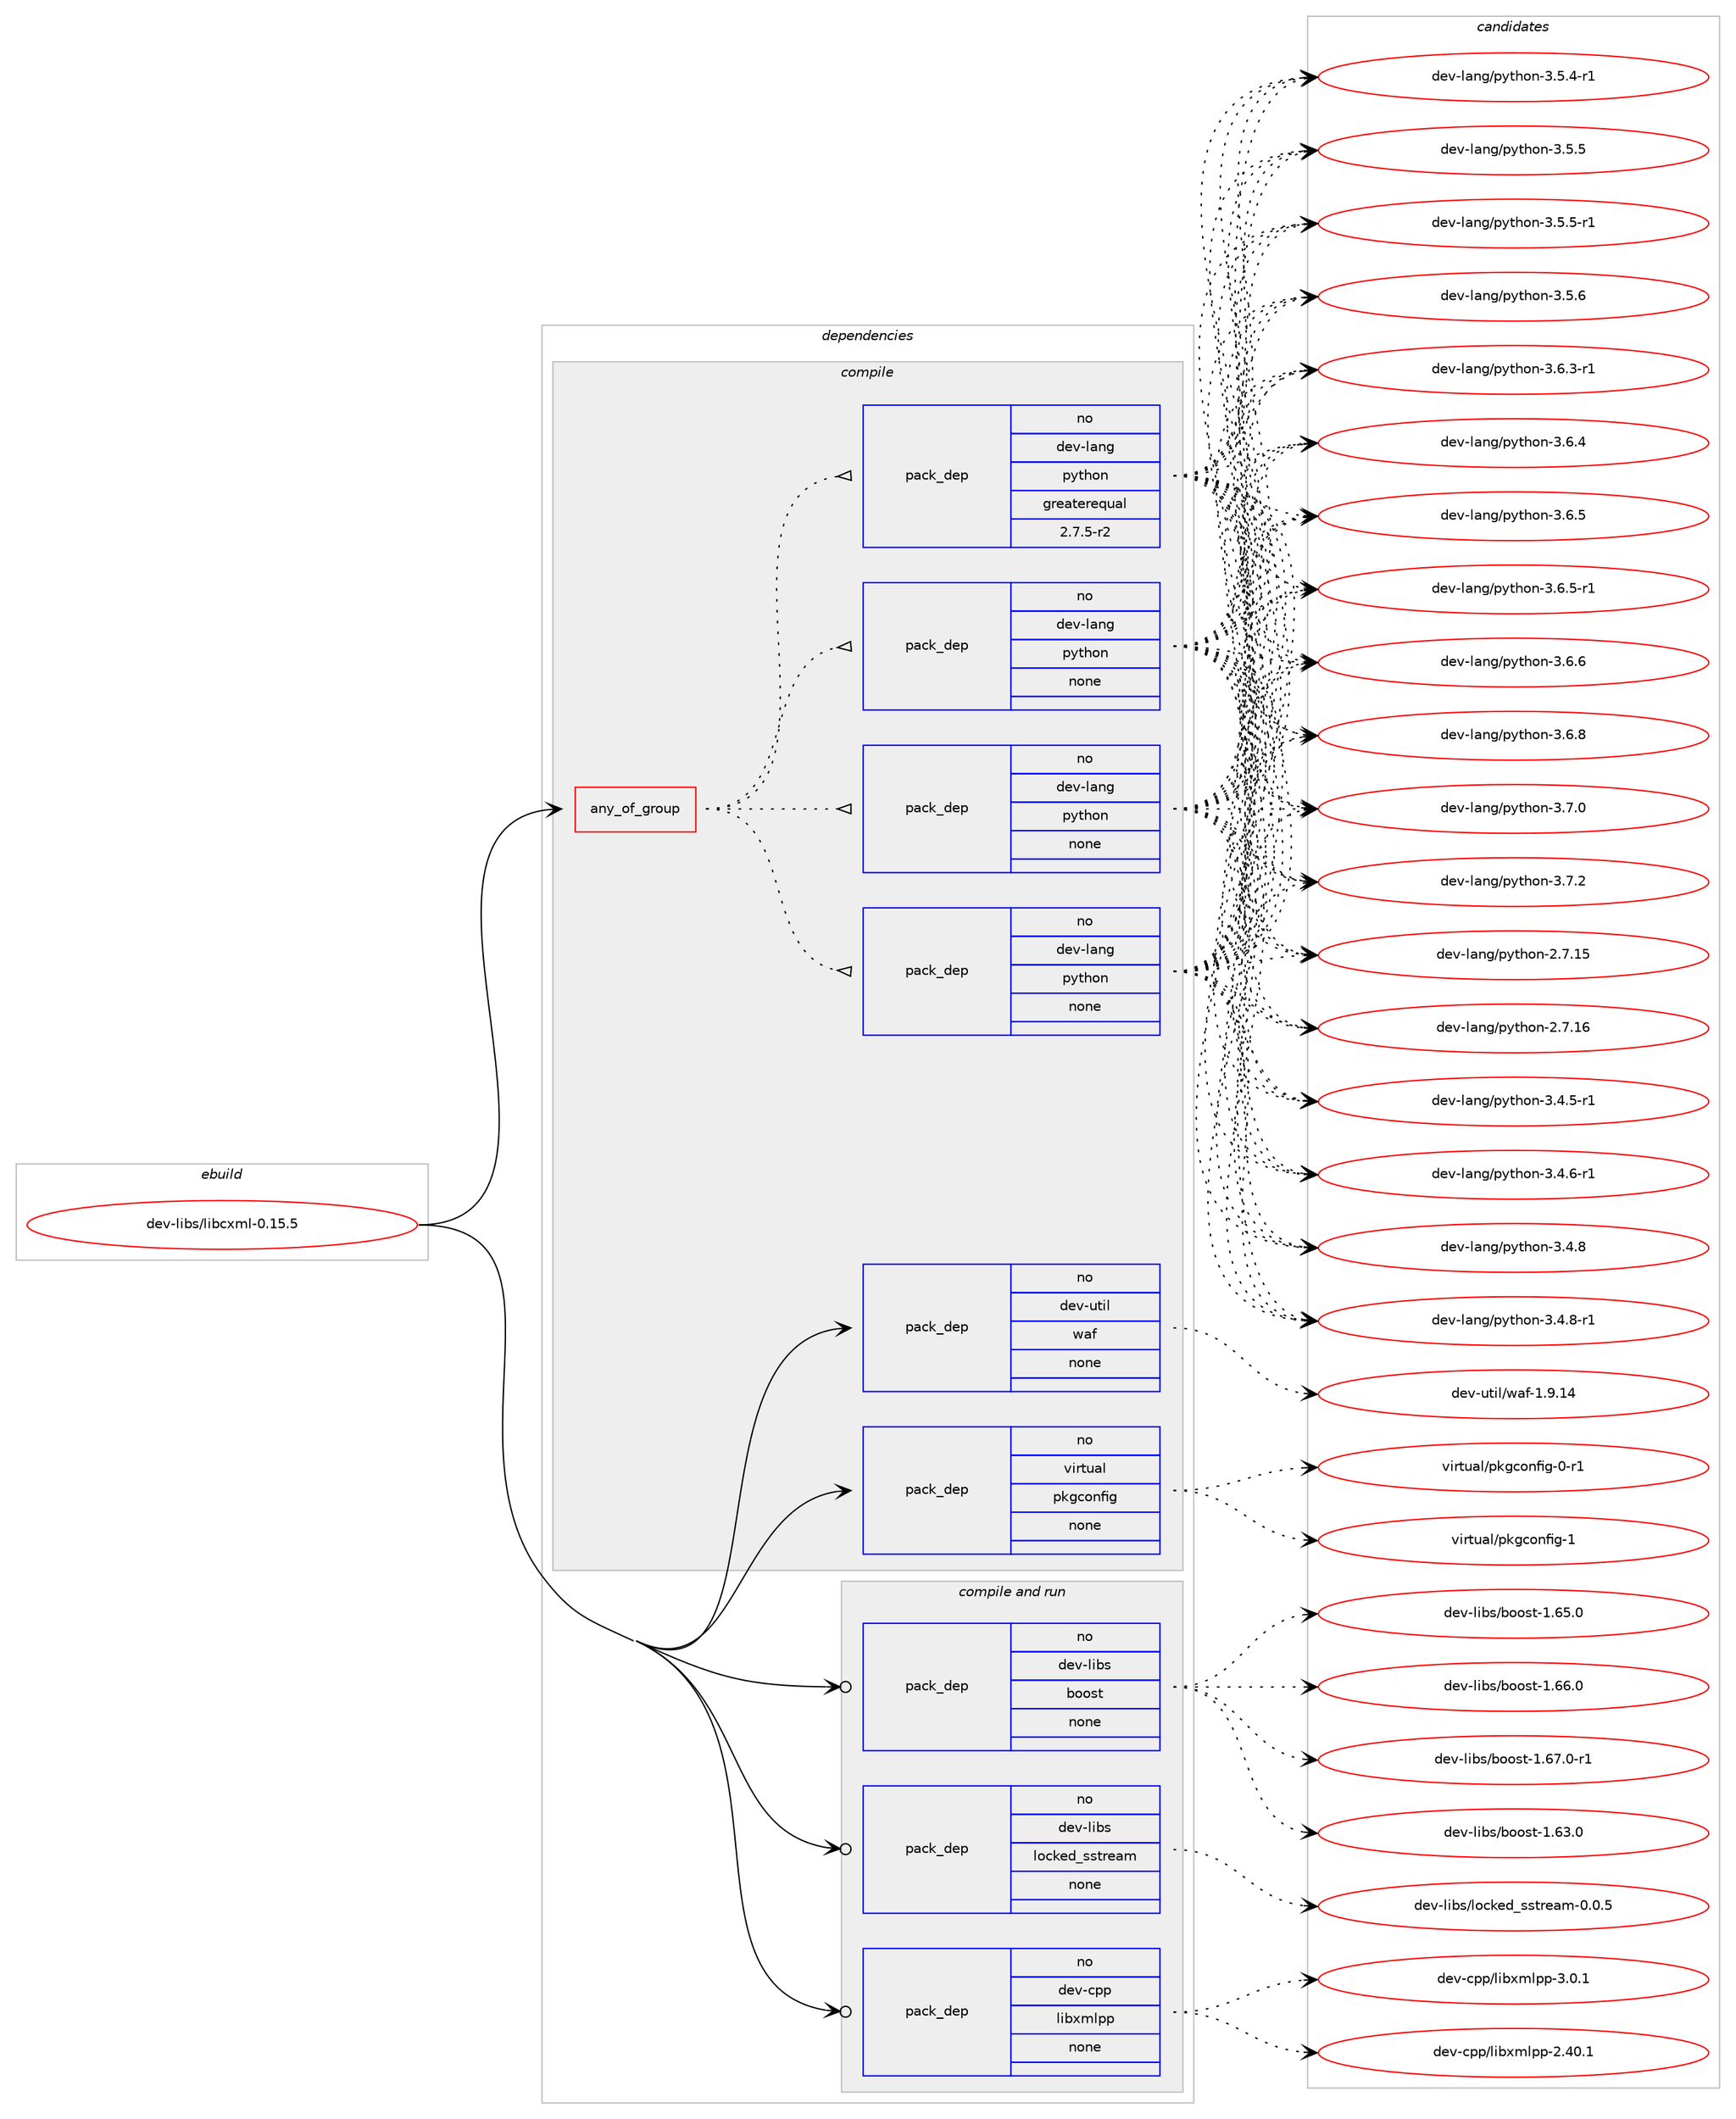 digraph prolog {

# *************
# Graph options
# *************

newrank=true;
concentrate=true;
compound=true;
graph [rankdir=LR,fontname=Helvetica,fontsize=10,ranksep=1.5];#, ranksep=2.5, nodesep=0.2];
edge  [arrowhead=vee];
node  [fontname=Helvetica,fontsize=10];

# **********
# The ebuild
# **********

subgraph cluster_leftcol {
color=gray;
rank=same;
label=<<i>ebuild</i>>;
id [label="dev-libs/libcxml-0.15.5", color=red, width=4, href="../dev-libs/libcxml-0.15.5.svg"];
}

# ****************
# The dependencies
# ****************

subgraph cluster_midcol {
color=gray;
label=<<i>dependencies</i>>;
subgraph cluster_compile {
fillcolor="#eeeeee";
style=filled;
label=<<i>compile</i>>;
subgraph any22227 {
dependency1367343 [label=<<TABLE BORDER="0" CELLBORDER="1" CELLSPACING="0" CELLPADDING="4"><TR><TD CELLPADDING="10">any_of_group</TD></TR></TABLE>>, shape=none, color=red];subgraph pack978669 {
dependency1367344 [label=<<TABLE BORDER="0" CELLBORDER="1" CELLSPACING="0" CELLPADDING="4" WIDTH="220"><TR><TD ROWSPAN="6" CELLPADDING="30">pack_dep</TD></TR><TR><TD WIDTH="110">no</TD></TR><TR><TD>dev-lang</TD></TR><TR><TD>python</TD></TR><TR><TD>none</TD></TR><TR><TD></TD></TR></TABLE>>, shape=none, color=blue];
}
dependency1367343:e -> dependency1367344:w [weight=20,style="dotted",arrowhead="oinv"];
subgraph pack978670 {
dependency1367345 [label=<<TABLE BORDER="0" CELLBORDER="1" CELLSPACING="0" CELLPADDING="4" WIDTH="220"><TR><TD ROWSPAN="6" CELLPADDING="30">pack_dep</TD></TR><TR><TD WIDTH="110">no</TD></TR><TR><TD>dev-lang</TD></TR><TR><TD>python</TD></TR><TR><TD>none</TD></TR><TR><TD></TD></TR></TABLE>>, shape=none, color=blue];
}
dependency1367343:e -> dependency1367345:w [weight=20,style="dotted",arrowhead="oinv"];
subgraph pack978671 {
dependency1367346 [label=<<TABLE BORDER="0" CELLBORDER="1" CELLSPACING="0" CELLPADDING="4" WIDTH="220"><TR><TD ROWSPAN="6" CELLPADDING="30">pack_dep</TD></TR><TR><TD WIDTH="110">no</TD></TR><TR><TD>dev-lang</TD></TR><TR><TD>python</TD></TR><TR><TD>none</TD></TR><TR><TD></TD></TR></TABLE>>, shape=none, color=blue];
}
dependency1367343:e -> dependency1367346:w [weight=20,style="dotted",arrowhead="oinv"];
subgraph pack978672 {
dependency1367347 [label=<<TABLE BORDER="0" CELLBORDER="1" CELLSPACING="0" CELLPADDING="4" WIDTH="220"><TR><TD ROWSPAN="6" CELLPADDING="30">pack_dep</TD></TR><TR><TD WIDTH="110">no</TD></TR><TR><TD>dev-lang</TD></TR><TR><TD>python</TD></TR><TR><TD>greaterequal</TD></TR><TR><TD>2.7.5-r2</TD></TR></TABLE>>, shape=none, color=blue];
}
dependency1367343:e -> dependency1367347:w [weight=20,style="dotted",arrowhead="oinv"];
}
id:e -> dependency1367343:w [weight=20,style="solid",arrowhead="vee"];
subgraph pack978673 {
dependency1367348 [label=<<TABLE BORDER="0" CELLBORDER="1" CELLSPACING="0" CELLPADDING="4" WIDTH="220"><TR><TD ROWSPAN="6" CELLPADDING="30">pack_dep</TD></TR><TR><TD WIDTH="110">no</TD></TR><TR><TD>dev-util</TD></TR><TR><TD>waf</TD></TR><TR><TD>none</TD></TR><TR><TD></TD></TR></TABLE>>, shape=none, color=blue];
}
id:e -> dependency1367348:w [weight=20,style="solid",arrowhead="vee"];
subgraph pack978674 {
dependency1367349 [label=<<TABLE BORDER="0" CELLBORDER="1" CELLSPACING="0" CELLPADDING="4" WIDTH="220"><TR><TD ROWSPAN="6" CELLPADDING="30">pack_dep</TD></TR><TR><TD WIDTH="110">no</TD></TR><TR><TD>virtual</TD></TR><TR><TD>pkgconfig</TD></TR><TR><TD>none</TD></TR><TR><TD></TD></TR></TABLE>>, shape=none, color=blue];
}
id:e -> dependency1367349:w [weight=20,style="solid",arrowhead="vee"];
}
subgraph cluster_compileandrun {
fillcolor="#eeeeee";
style=filled;
label=<<i>compile and run</i>>;
subgraph pack978675 {
dependency1367350 [label=<<TABLE BORDER="0" CELLBORDER="1" CELLSPACING="0" CELLPADDING="4" WIDTH="220"><TR><TD ROWSPAN="6" CELLPADDING="30">pack_dep</TD></TR><TR><TD WIDTH="110">no</TD></TR><TR><TD>dev-cpp</TD></TR><TR><TD>libxmlpp</TD></TR><TR><TD>none</TD></TR><TR><TD></TD></TR></TABLE>>, shape=none, color=blue];
}
id:e -> dependency1367350:w [weight=20,style="solid",arrowhead="odotvee"];
subgraph pack978676 {
dependency1367351 [label=<<TABLE BORDER="0" CELLBORDER="1" CELLSPACING="0" CELLPADDING="4" WIDTH="220"><TR><TD ROWSPAN="6" CELLPADDING="30">pack_dep</TD></TR><TR><TD WIDTH="110">no</TD></TR><TR><TD>dev-libs</TD></TR><TR><TD>boost</TD></TR><TR><TD>none</TD></TR><TR><TD></TD></TR></TABLE>>, shape=none, color=blue];
}
id:e -> dependency1367351:w [weight=20,style="solid",arrowhead="odotvee"];
subgraph pack978677 {
dependency1367352 [label=<<TABLE BORDER="0" CELLBORDER="1" CELLSPACING="0" CELLPADDING="4" WIDTH="220"><TR><TD ROWSPAN="6" CELLPADDING="30">pack_dep</TD></TR><TR><TD WIDTH="110">no</TD></TR><TR><TD>dev-libs</TD></TR><TR><TD>locked_sstream</TD></TR><TR><TD>none</TD></TR><TR><TD></TD></TR></TABLE>>, shape=none, color=blue];
}
id:e -> dependency1367352:w [weight=20,style="solid",arrowhead="odotvee"];
}
subgraph cluster_run {
fillcolor="#eeeeee";
style=filled;
label=<<i>run</i>>;
}
}

# **************
# The candidates
# **************

subgraph cluster_choices {
rank=same;
color=gray;
label=<<i>candidates</i>>;

subgraph choice978669 {
color=black;
nodesep=1;
choice10010111845108971101034711212111610411111045504655464953 [label="dev-lang/python-2.7.15", color=red, width=4,href="../dev-lang/python-2.7.15.svg"];
choice10010111845108971101034711212111610411111045504655464954 [label="dev-lang/python-2.7.16", color=red, width=4,href="../dev-lang/python-2.7.16.svg"];
choice1001011184510897110103471121211161041111104551465246534511449 [label="dev-lang/python-3.4.5-r1", color=red, width=4,href="../dev-lang/python-3.4.5-r1.svg"];
choice1001011184510897110103471121211161041111104551465246544511449 [label="dev-lang/python-3.4.6-r1", color=red, width=4,href="../dev-lang/python-3.4.6-r1.svg"];
choice100101118451089711010347112121116104111110455146524656 [label="dev-lang/python-3.4.8", color=red, width=4,href="../dev-lang/python-3.4.8.svg"];
choice1001011184510897110103471121211161041111104551465246564511449 [label="dev-lang/python-3.4.8-r1", color=red, width=4,href="../dev-lang/python-3.4.8-r1.svg"];
choice1001011184510897110103471121211161041111104551465346524511449 [label="dev-lang/python-3.5.4-r1", color=red, width=4,href="../dev-lang/python-3.5.4-r1.svg"];
choice100101118451089711010347112121116104111110455146534653 [label="dev-lang/python-3.5.5", color=red, width=4,href="../dev-lang/python-3.5.5.svg"];
choice1001011184510897110103471121211161041111104551465346534511449 [label="dev-lang/python-3.5.5-r1", color=red, width=4,href="../dev-lang/python-3.5.5-r1.svg"];
choice100101118451089711010347112121116104111110455146534654 [label="dev-lang/python-3.5.6", color=red, width=4,href="../dev-lang/python-3.5.6.svg"];
choice1001011184510897110103471121211161041111104551465446514511449 [label="dev-lang/python-3.6.3-r1", color=red, width=4,href="../dev-lang/python-3.6.3-r1.svg"];
choice100101118451089711010347112121116104111110455146544652 [label="dev-lang/python-3.6.4", color=red, width=4,href="../dev-lang/python-3.6.4.svg"];
choice100101118451089711010347112121116104111110455146544653 [label="dev-lang/python-3.6.5", color=red, width=4,href="../dev-lang/python-3.6.5.svg"];
choice1001011184510897110103471121211161041111104551465446534511449 [label="dev-lang/python-3.6.5-r1", color=red, width=4,href="../dev-lang/python-3.6.5-r1.svg"];
choice100101118451089711010347112121116104111110455146544654 [label="dev-lang/python-3.6.6", color=red, width=4,href="../dev-lang/python-3.6.6.svg"];
choice100101118451089711010347112121116104111110455146544656 [label="dev-lang/python-3.6.8", color=red, width=4,href="../dev-lang/python-3.6.8.svg"];
choice100101118451089711010347112121116104111110455146554648 [label="dev-lang/python-3.7.0", color=red, width=4,href="../dev-lang/python-3.7.0.svg"];
choice100101118451089711010347112121116104111110455146554650 [label="dev-lang/python-3.7.2", color=red, width=4,href="../dev-lang/python-3.7.2.svg"];
dependency1367344:e -> choice10010111845108971101034711212111610411111045504655464953:w [style=dotted,weight="100"];
dependency1367344:e -> choice10010111845108971101034711212111610411111045504655464954:w [style=dotted,weight="100"];
dependency1367344:e -> choice1001011184510897110103471121211161041111104551465246534511449:w [style=dotted,weight="100"];
dependency1367344:e -> choice1001011184510897110103471121211161041111104551465246544511449:w [style=dotted,weight="100"];
dependency1367344:e -> choice100101118451089711010347112121116104111110455146524656:w [style=dotted,weight="100"];
dependency1367344:e -> choice1001011184510897110103471121211161041111104551465246564511449:w [style=dotted,weight="100"];
dependency1367344:e -> choice1001011184510897110103471121211161041111104551465346524511449:w [style=dotted,weight="100"];
dependency1367344:e -> choice100101118451089711010347112121116104111110455146534653:w [style=dotted,weight="100"];
dependency1367344:e -> choice1001011184510897110103471121211161041111104551465346534511449:w [style=dotted,weight="100"];
dependency1367344:e -> choice100101118451089711010347112121116104111110455146534654:w [style=dotted,weight="100"];
dependency1367344:e -> choice1001011184510897110103471121211161041111104551465446514511449:w [style=dotted,weight="100"];
dependency1367344:e -> choice100101118451089711010347112121116104111110455146544652:w [style=dotted,weight="100"];
dependency1367344:e -> choice100101118451089711010347112121116104111110455146544653:w [style=dotted,weight="100"];
dependency1367344:e -> choice1001011184510897110103471121211161041111104551465446534511449:w [style=dotted,weight="100"];
dependency1367344:e -> choice100101118451089711010347112121116104111110455146544654:w [style=dotted,weight="100"];
dependency1367344:e -> choice100101118451089711010347112121116104111110455146544656:w [style=dotted,weight="100"];
dependency1367344:e -> choice100101118451089711010347112121116104111110455146554648:w [style=dotted,weight="100"];
dependency1367344:e -> choice100101118451089711010347112121116104111110455146554650:w [style=dotted,weight="100"];
}
subgraph choice978670 {
color=black;
nodesep=1;
choice10010111845108971101034711212111610411111045504655464953 [label="dev-lang/python-2.7.15", color=red, width=4,href="../dev-lang/python-2.7.15.svg"];
choice10010111845108971101034711212111610411111045504655464954 [label="dev-lang/python-2.7.16", color=red, width=4,href="../dev-lang/python-2.7.16.svg"];
choice1001011184510897110103471121211161041111104551465246534511449 [label="dev-lang/python-3.4.5-r1", color=red, width=4,href="../dev-lang/python-3.4.5-r1.svg"];
choice1001011184510897110103471121211161041111104551465246544511449 [label="dev-lang/python-3.4.6-r1", color=red, width=4,href="../dev-lang/python-3.4.6-r1.svg"];
choice100101118451089711010347112121116104111110455146524656 [label="dev-lang/python-3.4.8", color=red, width=4,href="../dev-lang/python-3.4.8.svg"];
choice1001011184510897110103471121211161041111104551465246564511449 [label="dev-lang/python-3.4.8-r1", color=red, width=4,href="../dev-lang/python-3.4.8-r1.svg"];
choice1001011184510897110103471121211161041111104551465346524511449 [label="dev-lang/python-3.5.4-r1", color=red, width=4,href="../dev-lang/python-3.5.4-r1.svg"];
choice100101118451089711010347112121116104111110455146534653 [label="dev-lang/python-3.5.5", color=red, width=4,href="../dev-lang/python-3.5.5.svg"];
choice1001011184510897110103471121211161041111104551465346534511449 [label="dev-lang/python-3.5.5-r1", color=red, width=4,href="../dev-lang/python-3.5.5-r1.svg"];
choice100101118451089711010347112121116104111110455146534654 [label="dev-lang/python-3.5.6", color=red, width=4,href="../dev-lang/python-3.5.6.svg"];
choice1001011184510897110103471121211161041111104551465446514511449 [label="dev-lang/python-3.6.3-r1", color=red, width=4,href="../dev-lang/python-3.6.3-r1.svg"];
choice100101118451089711010347112121116104111110455146544652 [label="dev-lang/python-3.6.4", color=red, width=4,href="../dev-lang/python-3.6.4.svg"];
choice100101118451089711010347112121116104111110455146544653 [label="dev-lang/python-3.6.5", color=red, width=4,href="../dev-lang/python-3.6.5.svg"];
choice1001011184510897110103471121211161041111104551465446534511449 [label="dev-lang/python-3.6.5-r1", color=red, width=4,href="../dev-lang/python-3.6.5-r1.svg"];
choice100101118451089711010347112121116104111110455146544654 [label="dev-lang/python-3.6.6", color=red, width=4,href="../dev-lang/python-3.6.6.svg"];
choice100101118451089711010347112121116104111110455146544656 [label="dev-lang/python-3.6.8", color=red, width=4,href="../dev-lang/python-3.6.8.svg"];
choice100101118451089711010347112121116104111110455146554648 [label="dev-lang/python-3.7.0", color=red, width=4,href="../dev-lang/python-3.7.0.svg"];
choice100101118451089711010347112121116104111110455146554650 [label="dev-lang/python-3.7.2", color=red, width=4,href="../dev-lang/python-3.7.2.svg"];
dependency1367345:e -> choice10010111845108971101034711212111610411111045504655464953:w [style=dotted,weight="100"];
dependency1367345:e -> choice10010111845108971101034711212111610411111045504655464954:w [style=dotted,weight="100"];
dependency1367345:e -> choice1001011184510897110103471121211161041111104551465246534511449:w [style=dotted,weight="100"];
dependency1367345:e -> choice1001011184510897110103471121211161041111104551465246544511449:w [style=dotted,weight="100"];
dependency1367345:e -> choice100101118451089711010347112121116104111110455146524656:w [style=dotted,weight="100"];
dependency1367345:e -> choice1001011184510897110103471121211161041111104551465246564511449:w [style=dotted,weight="100"];
dependency1367345:e -> choice1001011184510897110103471121211161041111104551465346524511449:w [style=dotted,weight="100"];
dependency1367345:e -> choice100101118451089711010347112121116104111110455146534653:w [style=dotted,weight="100"];
dependency1367345:e -> choice1001011184510897110103471121211161041111104551465346534511449:w [style=dotted,weight="100"];
dependency1367345:e -> choice100101118451089711010347112121116104111110455146534654:w [style=dotted,weight="100"];
dependency1367345:e -> choice1001011184510897110103471121211161041111104551465446514511449:w [style=dotted,weight="100"];
dependency1367345:e -> choice100101118451089711010347112121116104111110455146544652:w [style=dotted,weight="100"];
dependency1367345:e -> choice100101118451089711010347112121116104111110455146544653:w [style=dotted,weight="100"];
dependency1367345:e -> choice1001011184510897110103471121211161041111104551465446534511449:w [style=dotted,weight="100"];
dependency1367345:e -> choice100101118451089711010347112121116104111110455146544654:w [style=dotted,weight="100"];
dependency1367345:e -> choice100101118451089711010347112121116104111110455146544656:w [style=dotted,weight="100"];
dependency1367345:e -> choice100101118451089711010347112121116104111110455146554648:w [style=dotted,weight="100"];
dependency1367345:e -> choice100101118451089711010347112121116104111110455146554650:w [style=dotted,weight="100"];
}
subgraph choice978671 {
color=black;
nodesep=1;
choice10010111845108971101034711212111610411111045504655464953 [label="dev-lang/python-2.7.15", color=red, width=4,href="../dev-lang/python-2.7.15.svg"];
choice10010111845108971101034711212111610411111045504655464954 [label="dev-lang/python-2.7.16", color=red, width=4,href="../dev-lang/python-2.7.16.svg"];
choice1001011184510897110103471121211161041111104551465246534511449 [label="dev-lang/python-3.4.5-r1", color=red, width=4,href="../dev-lang/python-3.4.5-r1.svg"];
choice1001011184510897110103471121211161041111104551465246544511449 [label="dev-lang/python-3.4.6-r1", color=red, width=4,href="../dev-lang/python-3.4.6-r1.svg"];
choice100101118451089711010347112121116104111110455146524656 [label="dev-lang/python-3.4.8", color=red, width=4,href="../dev-lang/python-3.4.8.svg"];
choice1001011184510897110103471121211161041111104551465246564511449 [label="dev-lang/python-3.4.8-r1", color=red, width=4,href="../dev-lang/python-3.4.8-r1.svg"];
choice1001011184510897110103471121211161041111104551465346524511449 [label="dev-lang/python-3.5.4-r1", color=red, width=4,href="../dev-lang/python-3.5.4-r1.svg"];
choice100101118451089711010347112121116104111110455146534653 [label="dev-lang/python-3.5.5", color=red, width=4,href="../dev-lang/python-3.5.5.svg"];
choice1001011184510897110103471121211161041111104551465346534511449 [label="dev-lang/python-3.5.5-r1", color=red, width=4,href="../dev-lang/python-3.5.5-r1.svg"];
choice100101118451089711010347112121116104111110455146534654 [label="dev-lang/python-3.5.6", color=red, width=4,href="../dev-lang/python-3.5.6.svg"];
choice1001011184510897110103471121211161041111104551465446514511449 [label="dev-lang/python-3.6.3-r1", color=red, width=4,href="../dev-lang/python-3.6.3-r1.svg"];
choice100101118451089711010347112121116104111110455146544652 [label="dev-lang/python-3.6.4", color=red, width=4,href="../dev-lang/python-3.6.4.svg"];
choice100101118451089711010347112121116104111110455146544653 [label="dev-lang/python-3.6.5", color=red, width=4,href="../dev-lang/python-3.6.5.svg"];
choice1001011184510897110103471121211161041111104551465446534511449 [label="dev-lang/python-3.6.5-r1", color=red, width=4,href="../dev-lang/python-3.6.5-r1.svg"];
choice100101118451089711010347112121116104111110455146544654 [label="dev-lang/python-3.6.6", color=red, width=4,href="../dev-lang/python-3.6.6.svg"];
choice100101118451089711010347112121116104111110455146544656 [label="dev-lang/python-3.6.8", color=red, width=4,href="../dev-lang/python-3.6.8.svg"];
choice100101118451089711010347112121116104111110455146554648 [label="dev-lang/python-3.7.0", color=red, width=4,href="../dev-lang/python-3.7.0.svg"];
choice100101118451089711010347112121116104111110455146554650 [label="dev-lang/python-3.7.2", color=red, width=4,href="../dev-lang/python-3.7.2.svg"];
dependency1367346:e -> choice10010111845108971101034711212111610411111045504655464953:w [style=dotted,weight="100"];
dependency1367346:e -> choice10010111845108971101034711212111610411111045504655464954:w [style=dotted,weight="100"];
dependency1367346:e -> choice1001011184510897110103471121211161041111104551465246534511449:w [style=dotted,weight="100"];
dependency1367346:e -> choice1001011184510897110103471121211161041111104551465246544511449:w [style=dotted,weight="100"];
dependency1367346:e -> choice100101118451089711010347112121116104111110455146524656:w [style=dotted,weight="100"];
dependency1367346:e -> choice1001011184510897110103471121211161041111104551465246564511449:w [style=dotted,weight="100"];
dependency1367346:e -> choice1001011184510897110103471121211161041111104551465346524511449:w [style=dotted,weight="100"];
dependency1367346:e -> choice100101118451089711010347112121116104111110455146534653:w [style=dotted,weight="100"];
dependency1367346:e -> choice1001011184510897110103471121211161041111104551465346534511449:w [style=dotted,weight="100"];
dependency1367346:e -> choice100101118451089711010347112121116104111110455146534654:w [style=dotted,weight="100"];
dependency1367346:e -> choice1001011184510897110103471121211161041111104551465446514511449:w [style=dotted,weight="100"];
dependency1367346:e -> choice100101118451089711010347112121116104111110455146544652:w [style=dotted,weight="100"];
dependency1367346:e -> choice100101118451089711010347112121116104111110455146544653:w [style=dotted,weight="100"];
dependency1367346:e -> choice1001011184510897110103471121211161041111104551465446534511449:w [style=dotted,weight="100"];
dependency1367346:e -> choice100101118451089711010347112121116104111110455146544654:w [style=dotted,weight="100"];
dependency1367346:e -> choice100101118451089711010347112121116104111110455146544656:w [style=dotted,weight="100"];
dependency1367346:e -> choice100101118451089711010347112121116104111110455146554648:w [style=dotted,weight="100"];
dependency1367346:e -> choice100101118451089711010347112121116104111110455146554650:w [style=dotted,weight="100"];
}
subgraph choice978672 {
color=black;
nodesep=1;
choice10010111845108971101034711212111610411111045504655464953 [label="dev-lang/python-2.7.15", color=red, width=4,href="../dev-lang/python-2.7.15.svg"];
choice10010111845108971101034711212111610411111045504655464954 [label="dev-lang/python-2.7.16", color=red, width=4,href="../dev-lang/python-2.7.16.svg"];
choice1001011184510897110103471121211161041111104551465246534511449 [label="dev-lang/python-3.4.5-r1", color=red, width=4,href="../dev-lang/python-3.4.5-r1.svg"];
choice1001011184510897110103471121211161041111104551465246544511449 [label="dev-lang/python-3.4.6-r1", color=red, width=4,href="../dev-lang/python-3.4.6-r1.svg"];
choice100101118451089711010347112121116104111110455146524656 [label="dev-lang/python-3.4.8", color=red, width=4,href="../dev-lang/python-3.4.8.svg"];
choice1001011184510897110103471121211161041111104551465246564511449 [label="dev-lang/python-3.4.8-r1", color=red, width=4,href="../dev-lang/python-3.4.8-r1.svg"];
choice1001011184510897110103471121211161041111104551465346524511449 [label="dev-lang/python-3.5.4-r1", color=red, width=4,href="../dev-lang/python-3.5.4-r1.svg"];
choice100101118451089711010347112121116104111110455146534653 [label="dev-lang/python-3.5.5", color=red, width=4,href="../dev-lang/python-3.5.5.svg"];
choice1001011184510897110103471121211161041111104551465346534511449 [label="dev-lang/python-3.5.5-r1", color=red, width=4,href="../dev-lang/python-3.5.5-r1.svg"];
choice100101118451089711010347112121116104111110455146534654 [label="dev-lang/python-3.5.6", color=red, width=4,href="../dev-lang/python-3.5.6.svg"];
choice1001011184510897110103471121211161041111104551465446514511449 [label="dev-lang/python-3.6.3-r1", color=red, width=4,href="../dev-lang/python-3.6.3-r1.svg"];
choice100101118451089711010347112121116104111110455146544652 [label="dev-lang/python-3.6.4", color=red, width=4,href="../dev-lang/python-3.6.4.svg"];
choice100101118451089711010347112121116104111110455146544653 [label="dev-lang/python-3.6.5", color=red, width=4,href="../dev-lang/python-3.6.5.svg"];
choice1001011184510897110103471121211161041111104551465446534511449 [label="dev-lang/python-3.6.5-r1", color=red, width=4,href="../dev-lang/python-3.6.5-r1.svg"];
choice100101118451089711010347112121116104111110455146544654 [label="dev-lang/python-3.6.6", color=red, width=4,href="../dev-lang/python-3.6.6.svg"];
choice100101118451089711010347112121116104111110455146544656 [label="dev-lang/python-3.6.8", color=red, width=4,href="../dev-lang/python-3.6.8.svg"];
choice100101118451089711010347112121116104111110455146554648 [label="dev-lang/python-3.7.0", color=red, width=4,href="../dev-lang/python-3.7.0.svg"];
choice100101118451089711010347112121116104111110455146554650 [label="dev-lang/python-3.7.2", color=red, width=4,href="../dev-lang/python-3.7.2.svg"];
dependency1367347:e -> choice10010111845108971101034711212111610411111045504655464953:w [style=dotted,weight="100"];
dependency1367347:e -> choice10010111845108971101034711212111610411111045504655464954:w [style=dotted,weight="100"];
dependency1367347:e -> choice1001011184510897110103471121211161041111104551465246534511449:w [style=dotted,weight="100"];
dependency1367347:e -> choice1001011184510897110103471121211161041111104551465246544511449:w [style=dotted,weight="100"];
dependency1367347:e -> choice100101118451089711010347112121116104111110455146524656:w [style=dotted,weight="100"];
dependency1367347:e -> choice1001011184510897110103471121211161041111104551465246564511449:w [style=dotted,weight="100"];
dependency1367347:e -> choice1001011184510897110103471121211161041111104551465346524511449:w [style=dotted,weight="100"];
dependency1367347:e -> choice100101118451089711010347112121116104111110455146534653:w [style=dotted,weight="100"];
dependency1367347:e -> choice1001011184510897110103471121211161041111104551465346534511449:w [style=dotted,weight="100"];
dependency1367347:e -> choice100101118451089711010347112121116104111110455146534654:w [style=dotted,weight="100"];
dependency1367347:e -> choice1001011184510897110103471121211161041111104551465446514511449:w [style=dotted,weight="100"];
dependency1367347:e -> choice100101118451089711010347112121116104111110455146544652:w [style=dotted,weight="100"];
dependency1367347:e -> choice100101118451089711010347112121116104111110455146544653:w [style=dotted,weight="100"];
dependency1367347:e -> choice1001011184510897110103471121211161041111104551465446534511449:w [style=dotted,weight="100"];
dependency1367347:e -> choice100101118451089711010347112121116104111110455146544654:w [style=dotted,weight="100"];
dependency1367347:e -> choice100101118451089711010347112121116104111110455146544656:w [style=dotted,weight="100"];
dependency1367347:e -> choice100101118451089711010347112121116104111110455146554648:w [style=dotted,weight="100"];
dependency1367347:e -> choice100101118451089711010347112121116104111110455146554650:w [style=dotted,weight="100"];
}
subgraph choice978673 {
color=black;
nodesep=1;
choice10010111845117116105108471199710245494657464952 [label="dev-util/waf-1.9.14", color=red, width=4,href="../dev-util/waf-1.9.14.svg"];
dependency1367348:e -> choice10010111845117116105108471199710245494657464952:w [style=dotted,weight="100"];
}
subgraph choice978674 {
color=black;
nodesep=1;
choice11810511411611797108471121071039911111010210510345484511449 [label="virtual/pkgconfig-0-r1", color=red, width=4,href="../virtual/pkgconfig-0-r1.svg"];
choice1181051141161179710847112107103991111101021051034549 [label="virtual/pkgconfig-1", color=red, width=4,href="../virtual/pkgconfig-1.svg"];
dependency1367349:e -> choice11810511411611797108471121071039911111010210510345484511449:w [style=dotted,weight="100"];
dependency1367349:e -> choice1181051141161179710847112107103991111101021051034549:w [style=dotted,weight="100"];
}
subgraph choice978675 {
color=black;
nodesep=1;
choice1001011184599112112471081059812010910811211245504652484649 [label="dev-cpp/libxmlpp-2.40.1", color=red, width=4,href="../dev-cpp/libxmlpp-2.40.1.svg"];
choice10010111845991121124710810598120109108112112455146484649 [label="dev-cpp/libxmlpp-3.0.1", color=red, width=4,href="../dev-cpp/libxmlpp-3.0.1.svg"];
dependency1367350:e -> choice1001011184599112112471081059812010910811211245504652484649:w [style=dotted,weight="100"];
dependency1367350:e -> choice10010111845991121124710810598120109108112112455146484649:w [style=dotted,weight="100"];
}
subgraph choice978676 {
color=black;
nodesep=1;
choice1001011184510810598115479811111111511645494654514648 [label="dev-libs/boost-1.63.0", color=red, width=4,href="../dev-libs/boost-1.63.0.svg"];
choice1001011184510810598115479811111111511645494654534648 [label="dev-libs/boost-1.65.0", color=red, width=4,href="../dev-libs/boost-1.65.0.svg"];
choice1001011184510810598115479811111111511645494654544648 [label="dev-libs/boost-1.66.0", color=red, width=4,href="../dev-libs/boost-1.66.0.svg"];
choice10010111845108105981154798111111115116454946545546484511449 [label="dev-libs/boost-1.67.0-r1", color=red, width=4,href="../dev-libs/boost-1.67.0-r1.svg"];
dependency1367351:e -> choice1001011184510810598115479811111111511645494654514648:w [style=dotted,weight="100"];
dependency1367351:e -> choice1001011184510810598115479811111111511645494654534648:w [style=dotted,weight="100"];
dependency1367351:e -> choice1001011184510810598115479811111111511645494654544648:w [style=dotted,weight="100"];
dependency1367351:e -> choice10010111845108105981154798111111115116454946545546484511449:w [style=dotted,weight="100"];
}
subgraph choice978677 {
color=black;
nodesep=1;
choice100101118451081059811547108111991071011009511511511611410197109454846484653 [label="dev-libs/locked_sstream-0.0.5", color=red, width=4,href="../dev-libs/locked_sstream-0.0.5.svg"];
dependency1367352:e -> choice100101118451081059811547108111991071011009511511511611410197109454846484653:w [style=dotted,weight="100"];
}
}

}
